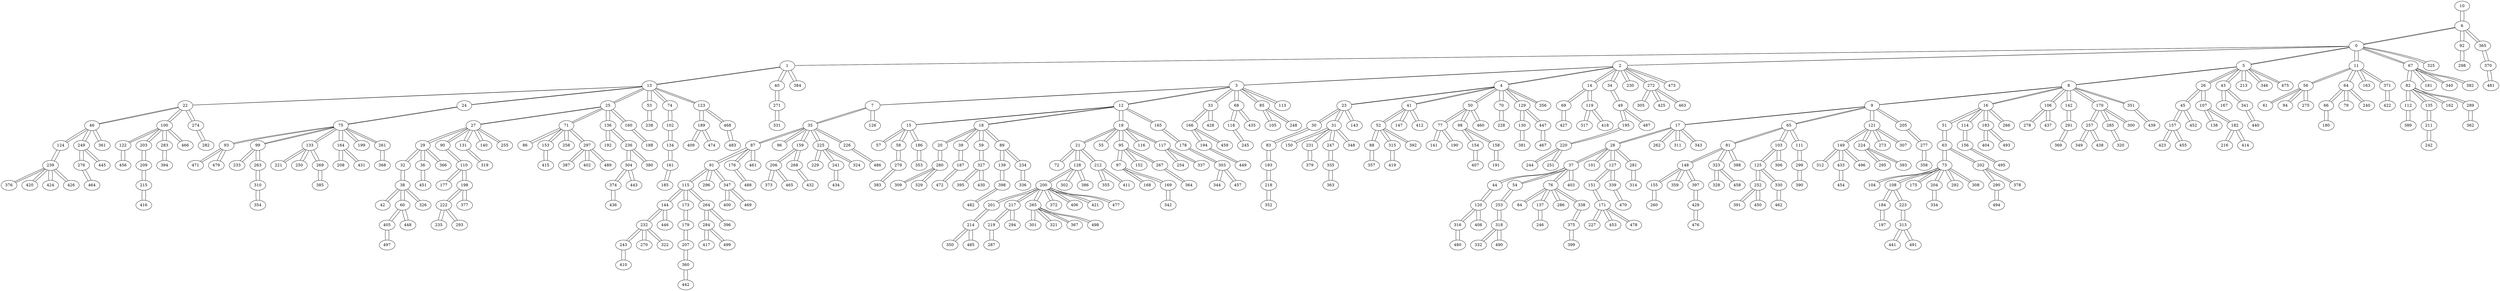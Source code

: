 // Gilbert
graph {
	10 [label=10]
	10 -- 6
	6 [label=6]
	6 -- 10
	6 -- 0
	6 -- 92
	6 -- 365
	0 [label=0]
	0 -- 6
	0 -- 1
	0 -- 2
	0 -- 5
	0 -- 11
	0 -- 67
	0 -- 325
	92 [label=92]
	92 -- 6
	92 -- 298
	365 [label=365]
	365 -- 6
	365 -- 370
	1 [label=1]
	1 -- 0
	1 -- 13
	1 -- 40
	1 -- 384
	2 [label=2]
	2 -- 0
	2 -- 3
	2 -- 4
	2 -- 14
	2 -- 34
	2 -- 230
	2 -- 272
	2 -- 473
	5 [label=5]
	5 -- 0
	5 -- 8
	5 -- 26
	5 -- 43
	5 -- 213
	5 -- 346
	5 -- 475
	11 [label=11]
	11 -- 0
	11 -- 56
	11 -- 64
	11 -- 163
	11 -- 371
	67 [label=67]
	67 -- 0
	67 -- 82
	67 -- 181
	67 -- 340
	67 -- 382
	325 [label=325]
	325 -- 0
	298 [label=298]
	298 -- 92
	370 [label=370]
	370 -- 365
	370 -- 481
	13 [label=13]
	13 -- 1
	13 -- 22
	13 -- 24
	13 -- 25
	13 -- 53
	13 -- 74
	13 -- 123
	40 [label=40]
	40 -- 1
	40 -- 271
	384 [label=384]
	384 -- 1
	3 [label=3]
	3 -- 2
	3 -- 7
	3 -- 12
	3 -- 33
	3 -- 68
	3 -- 85
	3 -- 113
	4 [label=4]
	4 -- 2
	4 -- 23
	4 -- 41
	4 -- 50
	4 -- 70
	4 -- 129
	4 -- 356
	14 [label=14]
	14 -- 2
	14 -- 69
	14 -- 119
	34 [label=34]
	34 -- 2
	34 -- 49
	230 [label=230]
	230 -- 2
	272 [label=272]
	272 -- 2
	272 -- 305
	272 -- 425
	272 -- 463
	473 [label=473]
	473 -- 2
	8 [label=8]
	8 -- 5
	8 -- 9
	8 -- 16
	8 -- 106
	8 -- 142
	8 -- 170
	8 -- 351
	26 [label=26]
	26 -- 5
	26 -- 45
	26 -- 107
	43 [label=43]
	43 -- 5
	43 -- 167
	43 -- 341
	213 [label=213]
	213 -- 5
	346 [label=346]
	346 -- 5
	475 [label=475]
	475 -- 5
	56 [label=56]
	56 -- 11
	56 -- 61
	56 -- 94
	56 -- 275
	64 [label=64]
	64 -- 11
	64 -- 66
	64 -- 79
	64 -- 240
	163 [label=163]
	163 -- 11
	371 [label=371]
	371 -- 11
	371 -- 422
	82 [label=82]
	82 -- 67
	82 -- 112
	82 -- 135
	82 -- 162
	82 -- 289
	181 [label=181]
	181 -- 67
	340 [label=340]
	340 -- 67
	382 [label=382]
	382 -- 67
	481 [label=481]
	481 -- 370
	22 [label=22]
	22 -- 13
	22 -- 46
	22 -- 100
	22 -- 274
	24 [label=24]
	24 -- 13
	24 -- 75
	25 [label=25]
	25 -- 13
	25 -- 27
	25 -- 71
	25 -- 136
	25 -- 160
	53 [label=53]
	53 -- 13
	53 -- 238
	74 [label=74]
	74 -- 13
	74 -- 102
	123 [label=123]
	123 -- 13
	123 -- 189
	123 -- 468
	271 [label=271]
	271 -- 40
	271 -- 331
	7 [label=7]
	7 -- 3
	7 -- 35
	7 -- 126
	12 [label=12]
	12 -- 3
	12 -- 15
	12 -- 18
	12 -- 19
	12 -- 165
	33 [label=33]
	33 -- 3
	33 -- 166
	33 -- 428
	68 [label=68]
	68 -- 3
	68 -- 118
	68 -- 435
	85 [label=85]
	85 -- 3
	85 -- 105
	85 -- 248
	113 [label=113]
	113 -- 3
	23 [label=23]
	23 -- 4
	23 -- 30
	23 -- 31
	23 -- 143
	41 [label=41]
	41 -- 4
	41 -- 52
	41 -- 147
	41 -- 412
	50 [label=50]
	50 -- 4
	50 -- 77
	50 -- 98
	50 -- 460
	70 [label=70]
	70 -- 4
	70 -- 228
	129 [label=129]
	129 -- 4
	129 -- 130
	129 -- 447
	356 [label=356]
	356 -- 4
	69 [label=69]
	69 -- 14
	69 -- 427
	119 [label=119]
	119 -- 14
	119 -- 317
	119 -- 418
	49 [label=49]
	49 -- 34
	49 -- 195
	49 -- 487
	305 [label=305]
	305 -- 272
	425 [label=425]
	425 -- 272
	463 [label=463]
	463 -- 272
	9 [label=9]
	9 -- 8
	9 -- 17
	9 -- 65
	9 -- 121
	9 -- 205
	16 [label=16]
	16 -- 8
	16 -- 51
	16 -- 114
	16 -- 183
	16 -- 266
	106 [label=106]
	106 -- 8
	106 -- 278
	106 -- 437
	142 [label=142]
	142 -- 8
	142 -- 291
	170 [label=170]
	170 -- 8
	170 -- 257
	170 -- 285
	170 -- 300
	351 [label=351]
	351 -- 8
	351 -- 439
	45 [label=45]
	45 -- 26
	45 -- 157
	45 -- 452
	107 [label=107]
	107 -- 26
	107 -- 138
	107 -- 182
	167 [label=167]
	167 -- 43
	341 [label=341]
	341 -- 43
	341 -- 440
	61 [label=61]
	61 -- 56
	94 [label=94]
	94 -- 56
	275 [label=275]
	275 -- 56
	66 [label=66]
	66 -- 64
	66 -- 180
	79 [label=79]
	79 -- 64
	240 [label=240]
	240 -- 64
	422 [label=422]
	422 -- 371
	112 [label=112]
	112 -- 82
	112 -- 389
	135 [label=135]
	135 -- 82
	135 -- 211
	162 [label=162]
	162 -- 82
	289 [label=289]
	289 -- 82
	289 -- 362
	46 [label=46]
	46 -- 22
	46 -- 124
	46 -- 249
	46 -- 361
	100 [label=100]
	100 -- 22
	100 -- 122
	100 -- 203
	100 -- 283
	100 -- 466
	274 [label=274]
	274 -- 22
	274 -- 282
	75 [label=75]
	75 -- 24
	75 -- 93
	75 -- 99
	75 -- 133
	75 -- 164
	75 -- 199
	75 -- 261
	27 [label=27]
	27 -- 25
	27 -- 29
	27 -- 90
	27 -- 131
	27 -- 140
	27 -- 255
	71 [label=71]
	71 -- 25
	71 -- 86
	71 -- 153
	71 -- 258
	71 -- 297
	136 [label=136]
	136 -- 25
	136 -- 192
	136 -- 236
	160 [label=160]
	160 -- 25
	160 -- 188
	238 [label=238]
	238 -- 53
	102 [label=102]
	102 -- 74
	102 -- 134
	189 [label=189]
	189 -- 123
	189 -- 409
	189 -- 474
	468 [label=468]
	468 -- 123
	468 -- 483
	331 [label=331]
	331 -- 271
	35 [label=35]
	35 -- 7
	35 -- 87
	35 -- 96
	35 -- 159
	35 -- 225
	35 -- 226
	126 [label=126]
	126 -- 7
	15 [label=15]
	15 -- 12
	15 -- 57
	15 -- 58
	15 -- 186
	18 [label=18]
	18 -- 12
	18 -- 20
	18 -- 39
	18 -- 59
	18 -- 89
	19 [label=19]
	19 -- 12
	19 -- 21
	19 -- 55
	19 -- 95
	19 -- 116
	19 -- 117
	165 [label=165]
	165 -- 12
	165 -- 178
	166 [label=166]
	166 -- 33
	166 -- 194
	166 -- 459
	428 [label=428]
	428 -- 33
	118 [label=118]
	118 -- 68
	118 -- 245
	435 [label=435]
	435 -- 68
	105 [label=105]
	105 -- 85
	248 [label=248]
	248 -- 85
	30 [label=30]
	30 -- 23
	30 -- 83
	31 [label=31]
	31 -- 23
	31 -- 150
	31 -- 231
	31 -- 247
	31 -- 348
	143 [label=143]
	143 -- 23
	52 [label=52]
	52 -- 41
	52 -- 88
	52 -- 315
	52 -- 392
	147 [label=147]
	147 -- 41
	412 [label=412]
	412 -- 41
	77 [label=77]
	77 -- 50
	77 -- 141
	77 -- 190
	98 [label=98]
	98 -- 50
	98 -- 154
	98 -- 158
	460 [label=460]
	460 -- 50
	228 [label=228]
	228 -- 70
	130 [label=130]
	130 -- 129
	130 -- 381
	447 [label=447]
	447 -- 129
	447 -- 467
	427 [label=427]
	427 -- 69
	317 [label=317]
	317 -- 119
	418 [label=418]
	418 -- 119
	195 [label=195]
	195 -- 49
	195 -- 220
	487 [label=487]
	487 -- 49
	17 [label=17]
	17 -- 9
	17 -- 28
	17 -- 262
	17 -- 311
	17 -- 343
	65 [label=65]
	65 -- 9
	65 -- 81
	65 -- 103
	65 -- 111
	121 [label=121]
	121 -- 9
	121 -- 149
	121 -- 224
	121 -- 273
	121 -- 307
	205 [label=205]
	205 -- 9
	205 -- 277
	51 [label=51]
	51 -- 16
	51 -- 63
	114 [label=114]
	114 -- 16
	114 -- 156
	183 [label=183]
	183 -- 16
	183 -- 404
	183 -- 493
	266 [label=266]
	266 -- 16
	278 [label=278]
	278 -- 106
	437 [label=437]
	437 -- 106
	291 [label=291]
	291 -- 142
	291 -- 369
	257 [label=257]
	257 -- 170
	257 -- 349
	257 -- 438
	285 [label=285]
	285 -- 170
	285 -- 320
	300 [label=300]
	300 -- 170
	439 [label=439]
	439 -- 351
	157 [label=157]
	157 -- 45
	157 -- 423
	157 -- 455
	452 [label=452]
	452 -- 45
	138 [label=138]
	138 -- 107
	182 [label=182]
	182 -- 107
	182 -- 216
	182 -- 414
	440 [label=440]
	440 -- 341
	180 [label=180]
	180 -- 66
	389 [label=389]
	389 -- 112
	211 [label=211]
	211 -- 135
	211 -- 242
	362 [label=362]
	362 -- 289
	124 [label=124]
	124 -- 46
	124 -- 239
	249 [label=249]
	249 -- 46
	249 -- 276
	249 -- 445
	361 [label=361]
	361 -- 46
	122 [label=122]
	122 -- 100
	122 -- 456
	203 [label=203]
	203 -- 100
	203 -- 209
	283 [label=283]
	283 -- 100
	283 -- 394
	466 [label=466]
	466 -- 100
	282 [label=282]
	282 -- 274
	93 [label=93]
	93 -- 75
	93 -- 471
	93 -- 479
	99 [label=99]
	99 -- 75
	99 -- 233
	99 -- 263
	133 [label=133]
	133 -- 75
	133 -- 221
	133 -- 250
	133 -- 269
	164 [label=164]
	164 -- 75
	164 -- 208
	164 -- 431
	199 [label=199]
	199 -- 75
	261 [label=261]
	261 -- 75
	261 -- 368
	29 [label=29]
	29 -- 27
	29 -- 32
	29 -- 36
	29 -- 366
	90 [label=90]
	90 -- 27
	90 -- 110
	131 [label=131]
	131 -- 27
	131 -- 319
	140 [label=140]
	140 -- 27
	255 [label=255]
	255 -- 27
	86 [label=86]
	86 -- 71
	153 [label=153]
	153 -- 71
	153 -- 415
	258 [label=258]
	258 -- 71
	297 [label=297]
	297 -- 71
	297 -- 387
	297 -- 402
	297 -- 489
	192 [label=192]
	192 -- 136
	236 [label=236]
	236 -- 136
	236 -- 304
	236 -- 380
	188 [label=188]
	188 -- 160
	134 [label=134]
	134 -- 102
	134 -- 161
	409 [label=409]
	409 -- 189
	474 [label=474]
	474 -- 189
	483 [label=483]
	483 -- 468
	87 [label=87]
	87 -- 35
	87 -- 91
	87 -- 176
	87 -- 461
	96 [label=96]
	96 -- 35
	159 [label=159]
	159 -- 35
	159 -- 206
	159 -- 268
	225 [label=225]
	225 -- 35
	225 -- 229
	225 -- 241
	225 -- 324
	226 [label=226]
	226 -- 35
	226 -- 486
	57 [label=57]
	57 -- 15
	58 [label=58]
	58 -- 15
	58 -- 279
	186 [label=186]
	186 -- 15
	186 -- 353
	20 [label=20]
	20 -- 18
	20 -- 280
	39 [label=39]
	39 -- 18
	39 -- 187
	59 [label=59]
	59 -- 18
	59 -- 327
	89 [label=89]
	89 -- 18
	89 -- 139
	89 -- 234
	21 [label=21]
	21 -- 19
	21 -- 72
	21 -- 128
	21 -- 212
	55 [label=55]
	55 -- 19
	95 [label=95]
	95 -- 19
	95 -- 97
	95 -- 152
	95 -- 267
	116 [label=116]
	116 -- 19
	117 [label=117]
	117 -- 19
	117 -- 254
	117 -- 337
	178 [label=178]
	178 -- 165
	178 -- 303
	194 [label=194]
	194 -- 166
	194 -- 449
	459 [label=459]
	459 -- 166
	245 [label=245]
	245 -- 118
	83 [label=83]
	83 -- 30
	83 -- 193
	150 [label=150]
	150 -- 31
	231 [label=231]
	231 -- 31
	231 -- 379
	247 [label=247]
	247 -- 31
	247 -- 335
	348 [label=348]
	348 -- 31
	88 [label=88]
	88 -- 52
	88 -- 357
	315 [label=315]
	315 -- 52
	315 -- 419
	392 [label=392]
	392 -- 52
	141 [label=141]
	141 -- 77
	190 [label=190]
	190 -- 77
	154 [label=154]
	154 -- 98
	154 -- 407
	158 [label=158]
	158 -- 98
	158 -- 191
	381 [label=381]
	381 -- 130
	467 [label=467]
	467 -- 447
	220 [label=220]
	220 -- 195
	220 -- 244
	220 -- 251
	28 [label=28]
	28 -- 17
	28 -- 37
	28 -- 101
	28 -- 127
	28 -- 281
	262 [label=262]
	262 -- 17
	311 [label=311]
	311 -- 17
	343 [label=343]
	343 -- 17
	81 [label=81]
	81 -- 65
	81 -- 148
	81 -- 323
	81 -- 388
	103 [label=103]
	103 -- 65
	103 -- 125
	103 -- 306
	111 [label=111]
	111 -- 65
	111 -- 299
	149 [label=149]
	149 -- 121
	149 -- 312
	149 -- 433
	149 -- 496
	224 [label=224]
	224 -- 121
	224 -- 295
	224 -- 393
	273 [label=273]
	273 -- 121
	307 [label=307]
	307 -- 121
	277 [label=277]
	277 -- 205
	277 -- 358
	63 [label=63]
	63 -- 51
	63 -- 73
	63 -- 202
	156 [label=156]
	156 -- 114
	156 -- 495
	404 [label=404]
	404 -- 183
	493 [label=493]
	493 -- 183
	369 [label=369]
	369 -- 291
	349 [label=349]
	349 -- 257
	438 [label=438]
	438 -- 257
	320 [label=320]
	320 -- 285
	423 [label=423]
	423 -- 157
	455 [label=455]
	455 -- 157
	216 [label=216]
	216 -- 182
	414 [label=414]
	414 -- 182
	242 [label=242]
	242 -- 211
	239 [label=239]
	239 -- 124
	239 -- 376
	239 -- 420
	239 -- 424
	239 -- 426
	276 [label=276]
	276 -- 249
	276 -- 464
	445 [label=445]
	445 -- 249
	456 [label=456]
	456 -- 122
	209 [label=209]
	209 -- 203
	209 -- 215
	394 [label=394]
	394 -- 283
	471 [label=471]
	471 -- 93
	479 [label=479]
	479 -- 93
	233 [label=233]
	233 -- 99
	263 [label=263]
	263 -- 99
	263 -- 310
	221 [label=221]
	221 -- 133
	250 [label=250]
	250 -- 133
	269 [label=269]
	269 -- 133
	269 -- 385
	208 [label=208]
	208 -- 164
	431 [label=431]
	431 -- 164
	368 [label=368]
	368 -- 261
	32 [label=32]
	32 -- 29
	32 -- 38
	36 [label=36]
	36 -- 29
	36 -- 451
	366 [label=366]
	366 -- 29
	110 [label=110]
	110 -- 90
	110 -- 177
	110 -- 198
	319 [label=319]
	319 -- 131
	415 [label=415]
	415 -- 153
	387 [label=387]
	387 -- 297
	402 [label=402]
	402 -- 297
	489 [label=489]
	489 -- 297
	304 [label=304]
	304 -- 236
	304 -- 374
	304 -- 443
	380 [label=380]
	380 -- 236
	161 [label=161]
	161 -- 134
	161 -- 185
	91 [label=91]
	91 -- 87
	91 -- 115
	91 -- 296
	91 -- 347
	176 [label=176]
	176 -- 87
	176 -- 488
	461 [label=461]
	461 -- 87
	206 [label=206]
	206 -- 159
	206 -- 373
	206 -- 465
	268 [label=268]
	268 -- 159
	268 -- 432
	229 [label=229]
	229 -- 225
	241 [label=241]
	241 -- 225
	241 -- 434
	324 [label=324]
	324 -- 225
	486 [label=486]
	486 -- 226
	279 [label=279]
	279 -- 58
	279 -- 383
	353 [label=353]
	353 -- 186
	280 [label=280]
	280 -- 20
	280 -- 309
	280 -- 329
	187 [label=187]
	187 -- 39
	187 -- 472
	327 [label=327]
	327 -- 59
	327 -- 395
	327 -- 430
	139 [label=139]
	139 -- 89
	139 -- 398
	234 [label=234]
	234 -- 89
	234 -- 336
	72 [label=72]
	72 -- 21
	128 [label=128]
	128 -- 21
	128 -- 200
	128 -- 302
	128 -- 386
	212 [label=212]
	212 -- 21
	212 -- 355
	212 -- 411
	97 [label=97]
	97 -- 95
	97 -- 168
	97 -- 169
	152 [label=152]
	152 -- 95
	267 [label=267]
	267 -- 95
	267 -- 364
	254 [label=254]
	254 -- 117
	337 [label=337]
	337 -- 117
	303 [label=303]
	303 -- 178
	303 -- 344
	303 -- 457
	449 [label=449]
	449 -- 194
	193 [label=193]
	193 -- 83
	193 -- 218
	379 [label=379]
	379 -- 231
	335 [label=335]
	335 -- 247
	335 -- 363
	357 [label=357]
	357 -- 88
	419 [label=419]
	419 -- 315
	407 [label=407]
	407 -- 154
	191 [label=191]
	191 -- 158
	244 [label=244]
	244 -- 220
	251 [label=251]
	251 -- 220
	37 [label=37]
	37 -- 28
	37 -- 44
	37 -- 54
	37 -- 76
	37 -- 403
	101 [label=101]
	101 -- 28
	127 [label=127]
	127 -- 28
	127 -- 151
	127 -- 339
	281 [label=281]
	281 -- 28
	281 -- 314
	148 [label=148]
	148 -- 81
	148 -- 155
	148 -- 359
	148 -- 397
	323 [label=323]
	323 -- 81
	323 -- 328
	323 -- 458
	388 [label=388]
	388 -- 81
	125 [label=125]
	125 -- 103
	125 -- 252
	125 -- 330
	306 [label=306]
	306 -- 103
	299 [label=299]
	299 -- 111
	299 -- 390
	312 [label=312]
	312 -- 149
	433 [label=433]
	433 -- 149
	433 -- 454
	496 [label=496]
	496 -- 149
	295 [label=295]
	295 -- 224
	393 [label=393]
	393 -- 224
	358 [label=358]
	358 -- 277
	73 [label=73]
	73 -- 63
	73 -- 104
	73 -- 108
	73 -- 175
	73 -- 204
	73 -- 292
	73 -- 308
	202 [label=202]
	202 -- 63
	202 -- 290
	202 -- 378
	495 [label=495]
	495 -- 156
	376 [label=376]
	376 -- 239
	420 [label=420]
	420 -- 239
	424 [label=424]
	424 -- 239
	426 [label=426]
	426 -- 239
	464 [label=464]
	464 -- 276
	215 [label=215]
	215 -- 209
	215 -- 416
	310 [label=310]
	310 -- 263
	310 -- 354
	385 [label=385]
	385 -- 269
	38 [label=38]
	38 -- 32
	38 -- 42
	38 -- 60
	38 -- 326
	451 [label=451]
	451 -- 36
	177 [label=177]
	177 -- 110
	198 [label=198]
	198 -- 110
	198 -- 222
	198 -- 377
	374 [label=374]
	374 -- 304
	374 -- 436
	443 [label=443]
	443 -- 304
	185 [label=185]
	185 -- 161
	115 [label=115]
	115 -- 91
	115 -- 144
	115 -- 173
	115 -- 264
	296 [label=296]
	296 -- 91
	347 [label=347]
	347 -- 91
	347 -- 400
	347 -- 469
	488 [label=488]
	488 -- 176
	373 [label=373]
	373 -- 206
	465 [label=465]
	465 -- 206
	432 [label=432]
	432 -- 268
	434 [label=434]
	434 -- 241
	383 [label=383]
	383 -- 279
	309 [label=309]
	309 -- 280
	329 [label=329]
	329 -- 280
	472 [label=472]
	472 -- 187
	395 [label=395]
	395 -- 327
	430 [label=430]
	430 -- 327
	398 [label=398]
	398 -- 139
	398 -- 482
	336 [label=336]
	336 -- 234
	200 [label=200]
	200 -- 128
	200 -- 201
	200 -- 217
	200 -- 265
	200 -- 372
	200 -- 406
	200 -- 421
	200 -- 477
	302 [label=302]
	302 -- 128
	386 [label=386]
	386 -- 128
	355 [label=355]
	355 -- 212
	411 [label=411]
	411 -- 212
	168 [label=168]
	168 -- 97
	169 [label=169]
	169 -- 97
	169 -- 342
	364 [label=364]
	364 -- 267
	344 [label=344]
	344 -- 303
	457 [label=457]
	457 -- 303
	218 [label=218]
	218 -- 193
	218 -- 352
	363 [label=363]
	363 -- 335
	44 [label=44]
	44 -- 37
	44 -- 120
	54 [label=54]
	54 -- 37
	54 -- 253
	76 [label=76]
	76 -- 37
	76 -- 84
	76 -- 137
	76 -- 286
	76 -- 338
	403 [label=403]
	403 -- 37
	151 [label=151]
	151 -- 127
	151 -- 171
	339 [label=339]
	339 -- 127
	339 -- 470
	314 [label=314]
	314 -- 281
	155 [label=155]
	155 -- 148
	155 -- 260
	359 [label=359]
	359 -- 148
	397 [label=397]
	397 -- 148
	397 -- 429
	328 [label=328]
	328 -- 323
	458 [label=458]
	458 -- 323
	252 [label=252]
	252 -- 125
	252 -- 391
	252 -- 450
	330 [label=330]
	330 -- 125
	330 -- 462
	390 [label=390]
	390 -- 299
	454 [label=454]
	454 -- 433
	104 [label=104]
	104 -- 73
	108 [label=108]
	108 -- 73
	108 -- 184
	108 -- 223
	175 [label=175]
	175 -- 73
	204 [label=204]
	204 -- 73
	204 -- 334
	292 [label=292]
	292 -- 73
	308 [label=308]
	308 -- 73
	290 [label=290]
	290 -- 202
	290 -- 494
	378 [label=378]
	378 -- 202
	416 [label=416]
	416 -- 215
	354 [label=354]
	354 -- 310
	42 [label=42]
	42 -- 38
	60 [label=60]
	60 -- 38
	60 -- 405
	60 -- 448
	326 [label=326]
	326 -- 38
	222 [label=222]
	222 -- 198
	222 -- 235
	222 -- 293
	377 [label=377]
	377 -- 198
	436 [label=436]
	436 -- 374
	144 [label=144]
	144 -- 115
	144 -- 232
	144 -- 446
	173 [label=173]
	173 -- 115
	173 -- 179
	264 [label=264]
	264 -- 115
	264 -- 284
	264 -- 396
	400 [label=400]
	400 -- 347
	469 [label=469]
	469 -- 347
	482 [label=482]
	482 -- 398
	201 [label=201]
	201 -- 200
	201 -- 214
	217 [label=217]
	217 -- 200
	217 -- 219
	217 -- 294
	265 [label=265]
	265 -- 200
	265 -- 301
	265 -- 321
	265 -- 367
	265 -- 498
	372 [label=372]
	372 -- 200
	406 [label=406]
	406 -- 200
	421 [label=421]
	421 -- 200
	477 [label=477]
	477 -- 200
	342 [label=342]
	342 -- 169
	352 [label=352]
	352 -- 218
	120 [label=120]
	120 -- 44
	120 -- 316
	120 -- 408
	253 [label=253]
	253 -- 54
	253 -- 318
	84 [label=84]
	84 -- 76
	137 [label=137]
	137 -- 76
	137 -- 246
	286 [label=286]
	286 -- 76
	338 [label=338]
	338 -- 76
	338 -- 375
	171 [label=171]
	171 -- 151
	171 -- 227
	171 -- 453
	171 -- 478
	470 [label=470]
	470 -- 339
	260 [label=260]
	260 -- 155
	429 [label=429]
	429 -- 397
	429 -- 476
	391 [label=391]
	391 -- 252
	450 [label=450]
	450 -- 252
	462 [label=462]
	462 -- 330
	184 [label=184]
	184 -- 108
	184 -- 197
	223 [label=223]
	223 -- 108
	223 -- 313
	334 [label=334]
	334 -- 204
	494 [label=494]
	494 -- 290
	405 [label=405]
	405 -- 60
	405 -- 497
	448 [label=448]
	448 -- 60
	235 [label=235]
	235 -- 222
	293 [label=293]
	293 -- 222
	232 [label=232]
	232 -- 144
	232 -- 243
	232 -- 270
	232 -- 322
	446 [label=446]
	446 -- 144
	179 [label=179]
	179 -- 173
	179 -- 207
	284 [label=284]
	284 -- 264
	284 -- 417
	284 -- 499
	396 [label=396]
	396 -- 264
	214 [label=214]
	214 -- 201
	214 -- 350
	214 -- 485
	219 [label=219]
	219 -- 217
	219 -- 287
	294 [label=294]
	294 -- 217
	301 [label=301]
	301 -- 265
	321 [label=321]
	321 -- 265
	367 [label=367]
	367 -- 265
	498 [label=498]
	498 -- 265
	316 [label=316]
	316 -- 120
	316 -- 480
	408 [label=408]
	408 -- 120
	318 [label=318]
	318 -- 253
	318 -- 332
	318 -- 490
	246 [label=246]
	246 -- 137
	375 [label=375]
	375 -- 338
	375 -- 399
	227 [label=227]
	227 -- 171
	453 [label=453]
	453 -- 171
	478 [label=478]
	478 -- 171
	476 [label=476]
	476 -- 429
	197 [label=197]
	197 -- 184
	313 [label=313]
	313 -- 223
	313 -- 441
	313 -- 491
	497 [label=497]
	497 -- 405
	243 [label=243]
	243 -- 232
	243 -- 410
	270 [label=270]
	270 -- 232
	322 [label=322]
	322 -- 232
	207 [label=207]
	207 -- 179
	207 -- 360
	417 [label=417]
	417 -- 284
	499 [label=499]
	499 -- 284
	350 [label=350]
	350 -- 214
	485 [label=485]
	485 -- 214
	287 [label=287]
	287 -- 219
	480 [label=480]
	480 -- 316
	332 [label=332]
	332 -- 318
	490 [label=490]
	490 -- 318
	399 [label=399]
	399 -- 375
	441 [label=441]
	441 -- 313
	491 [label=491]
	491 -- 313
	410 [label=410]
	410 -- 243
	360 [label=360]
	360 -- 207
	360 -- 442
	442 [label=442]
	442 -- 360
}

